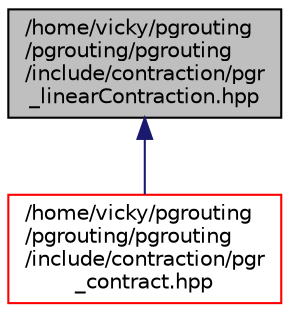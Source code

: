digraph "/home/vicky/pgrouting/pgrouting/pgrouting/include/contraction/pgr_linearContraction.hpp"
{
  edge [fontname="Helvetica",fontsize="10",labelfontname="Helvetica",labelfontsize="10"];
  node [fontname="Helvetica",fontsize="10",shape=record];
  Node1 [label="/home/vicky/pgrouting\l/pgrouting/pgrouting\l/include/contraction/pgr\l_linearContraction.hpp",height=0.2,width=0.4,color="black", fillcolor="grey75", style="filled" fontcolor="black"];
  Node1 -> Node2 [dir="back",color="midnightblue",fontsize="10",style="solid",fontname="Helvetica"];
  Node2 [label="/home/vicky/pgrouting\l/pgrouting/pgrouting\l/include/contraction/pgr\l_contract.hpp",height=0.2,width=0.4,color="red", fillcolor="white", style="filled",URL="$pgr__contract_8hpp.html"];
}

